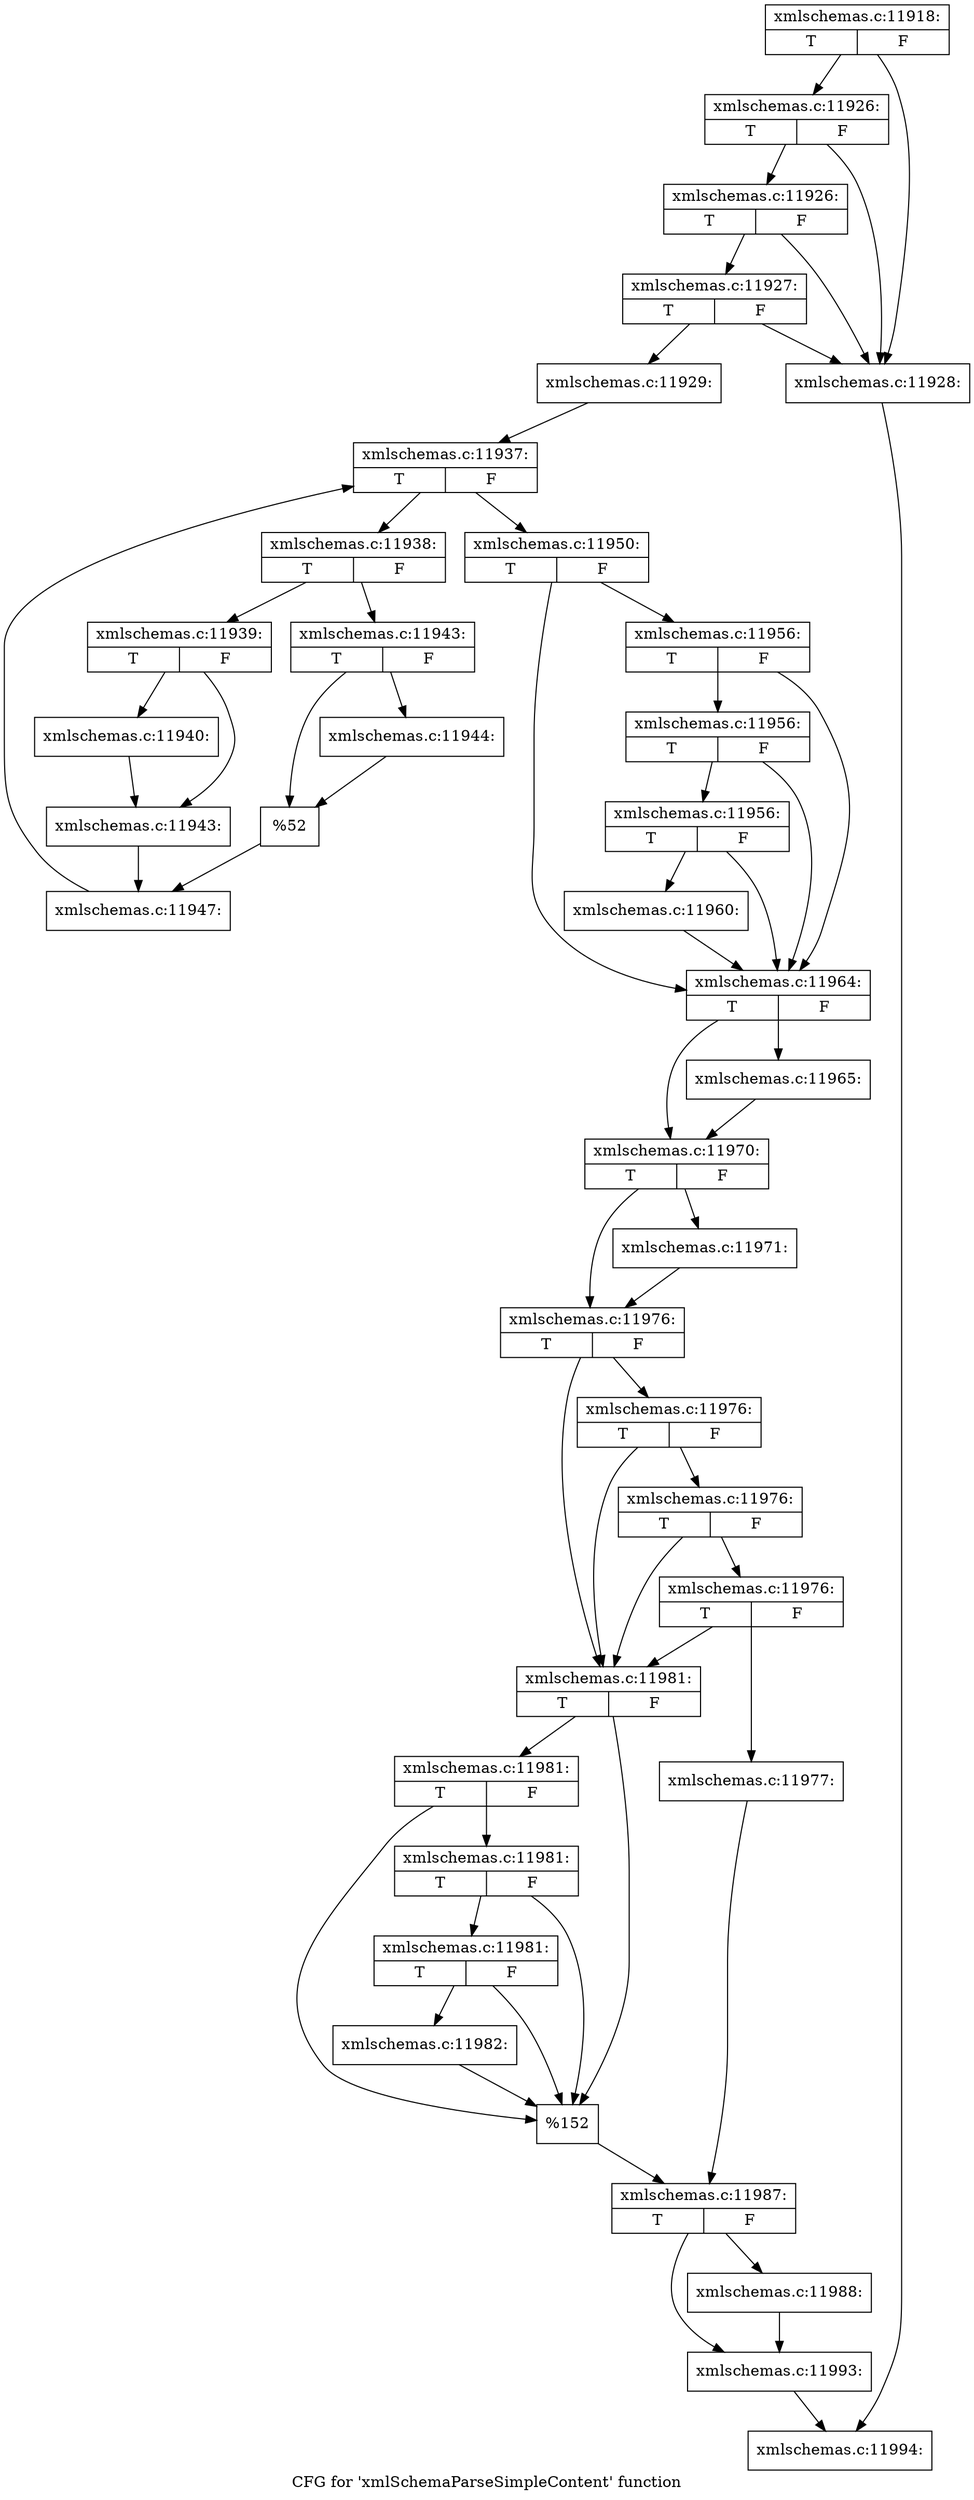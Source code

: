 digraph "CFG for 'xmlSchemaParseSimpleContent' function" {
	label="CFG for 'xmlSchemaParseSimpleContent' function";

	Node0x4dc0330 [shape=record,label="{xmlschemas.c:11918:|{<s0>T|<s1>F}}"];
	Node0x4dc0330 -> Node0x4dca810;
	Node0x4dc0330 -> Node0x4dca9b0;
	Node0x4dca9b0 [shape=record,label="{xmlschemas.c:11926:|{<s0>T|<s1>F}}"];
	Node0x4dca9b0 -> Node0x4dca810;
	Node0x4dca9b0 -> Node0x4dca930;
	Node0x4dca930 [shape=record,label="{xmlschemas.c:11926:|{<s0>T|<s1>F}}"];
	Node0x4dca930 -> Node0x4dca810;
	Node0x4dca930 -> Node0x4dca8b0;
	Node0x4dca8b0 [shape=record,label="{xmlschemas.c:11927:|{<s0>T|<s1>F}}"];
	Node0x4dca8b0 -> Node0x4dca810;
	Node0x4dca8b0 -> Node0x4dca860;
	Node0x4dca810 [shape=record,label="{xmlschemas.c:11928:}"];
	Node0x4dca810 -> Node0x4dc5620;
	Node0x4dca860 [shape=record,label="{xmlschemas.c:11929:}"];
	Node0x4dca860 -> Node0x4dcbd80;
	Node0x4dcbd80 [shape=record,label="{xmlschemas.c:11937:|{<s0>T|<s1>F}}"];
	Node0x4dcbd80 -> Node0x4dcc170;
	Node0x4dcbd80 -> Node0x4dcbfa0;
	Node0x4dcc170 [shape=record,label="{xmlschemas.c:11938:|{<s0>T|<s1>F}}"];
	Node0x4dcc170 -> Node0x4dcc330;
	Node0x4dcc170 -> Node0x4dcc3d0;
	Node0x4dcc330 [shape=record,label="{xmlschemas.c:11939:|{<s0>T|<s1>F}}"];
	Node0x4dcc330 -> Node0x4dcc830;
	Node0x4dcc330 -> Node0x4dcc7e0;
	Node0x4dcc7e0 [shape=record,label="{xmlschemas.c:11940:}"];
	Node0x4dcc7e0 -> Node0x4dcc830;
	Node0x4dcc830 [shape=record,label="{xmlschemas.c:11943:}"];
	Node0x4dcc830 -> Node0x4dcc380;
	Node0x4dcc3d0 [shape=record,label="{xmlschemas.c:11943:|{<s0>T|<s1>F}}"];
	Node0x4dcc3d0 -> Node0x4dcd190;
	Node0x4dcc3d0 -> Node0x4dcd1e0;
	Node0x4dcd190 [shape=record,label="{xmlschemas.c:11944:}"];
	Node0x4dcd190 -> Node0x4dcd1e0;
	Node0x4dcd1e0 [shape=record,label="{%52}"];
	Node0x4dcd1e0 -> Node0x4dcc380;
	Node0x4dcc380 [shape=record,label="{xmlschemas.c:11947:}"];
	Node0x4dcc380 -> Node0x4dcbd80;
	Node0x4dcbfa0 [shape=record,label="{xmlschemas.c:11950:|{<s0>T|<s1>F}}"];
	Node0x4dcbfa0 -> Node0x4dce680;
	Node0x4dcbfa0 -> Node0x4dce560;
	Node0x4dce680 [shape=record,label="{xmlschemas.c:11956:|{<s0>T|<s1>F}}"];
	Node0x4dce680 -> Node0x4dce630;
	Node0x4dce680 -> Node0x4dce560;
	Node0x4dce630 [shape=record,label="{xmlschemas.c:11956:|{<s0>T|<s1>F}}"];
	Node0x4dce630 -> Node0x4dce5b0;
	Node0x4dce630 -> Node0x4dce560;
	Node0x4dce5b0 [shape=record,label="{xmlschemas.c:11956:|{<s0>T|<s1>F}}"];
	Node0x4dce5b0 -> Node0x4dce510;
	Node0x4dce5b0 -> Node0x4dce560;
	Node0x4dce510 [shape=record,label="{xmlschemas.c:11960:}"];
	Node0x4dce510 -> Node0x4dce560;
	Node0x4dce560 [shape=record,label="{xmlschemas.c:11964:|{<s0>T|<s1>F}}"];
	Node0x4dce560 -> Node0x4dd0060;
	Node0x4dce560 -> Node0x4dd0390;
	Node0x4dd0060 [shape=record,label="{xmlschemas.c:11965:}"];
	Node0x4dd0060 -> Node0x4dd0390;
	Node0x4dd0390 [shape=record,label="{xmlschemas.c:11970:|{<s0>T|<s1>F}}"];
	Node0x4dd0390 -> Node0x4dd12c0;
	Node0x4dd0390 -> Node0x4dd1310;
	Node0x4dd12c0 [shape=record,label="{xmlschemas.c:11971:}"];
	Node0x4dd12c0 -> Node0x4dd1310;
	Node0x4dd1310 [shape=record,label="{xmlschemas.c:11976:|{<s0>T|<s1>F}}"];
	Node0x4dd1310 -> Node0x4dd1c00;
	Node0x4dd1310 -> Node0x4dd1ae0;
	Node0x4dd1c00 [shape=record,label="{xmlschemas.c:11976:|{<s0>T|<s1>F}}"];
	Node0x4dd1c00 -> Node0x4dd1bb0;
	Node0x4dd1c00 -> Node0x4dd1ae0;
	Node0x4dd1bb0 [shape=record,label="{xmlschemas.c:11976:|{<s0>T|<s1>F}}"];
	Node0x4dd1bb0 -> Node0x4dd1b30;
	Node0x4dd1bb0 -> Node0x4dd1ae0;
	Node0x4dd1b30 [shape=record,label="{xmlschemas.c:11976:|{<s0>T|<s1>F}}"];
	Node0x4dd1b30 -> Node0x4dd1a40;
	Node0x4dd1b30 -> Node0x4dd1ae0;
	Node0x4dd1a40 [shape=record,label="{xmlschemas.c:11977:}"];
	Node0x4dd1a40 -> Node0x4dd1a90;
	Node0x4dd1ae0 [shape=record,label="{xmlschemas.c:11981:|{<s0>T|<s1>F}}"];
	Node0x4dd1ae0 -> Node0x4dd3570;
	Node0x4dd1ae0 -> Node0x4dd2fe0;
	Node0x4dd3570 [shape=record,label="{xmlschemas.c:11981:|{<s0>T|<s1>F}}"];
	Node0x4dd3570 -> Node0x4dd3520;
	Node0x4dd3570 -> Node0x4dd2fe0;
	Node0x4dd3520 [shape=record,label="{xmlschemas.c:11981:|{<s0>T|<s1>F}}"];
	Node0x4dd3520 -> Node0x4dd34d0;
	Node0x4dd3520 -> Node0x4dd2fe0;
	Node0x4dd34d0 [shape=record,label="{xmlschemas.c:11981:|{<s0>T|<s1>F}}"];
	Node0x4dd34d0 -> Node0x4dd3030;
	Node0x4dd34d0 -> Node0x4dd2fe0;
	Node0x4dd3030 [shape=record,label="{xmlschemas.c:11982:}"];
	Node0x4dd3030 -> Node0x4dd2fe0;
	Node0x4dd2fe0 [shape=record,label="{%152}"];
	Node0x4dd2fe0 -> Node0x4dd1a90;
	Node0x4dd1a90 [shape=record,label="{xmlschemas.c:11987:|{<s0>T|<s1>F}}"];
	Node0x4dd1a90 -> Node0x4dd2d00;
	Node0x4dd1a90 -> Node0x4dd44e0;
	Node0x4dd2d00 [shape=record,label="{xmlschemas.c:11988:}"];
	Node0x4dd2d00 -> Node0x4dd44e0;
	Node0x4dd44e0 [shape=record,label="{xmlschemas.c:11993:}"];
	Node0x4dd44e0 -> Node0x4dc5620;
	Node0x4dc5620 [shape=record,label="{xmlschemas.c:11994:}"];
}
